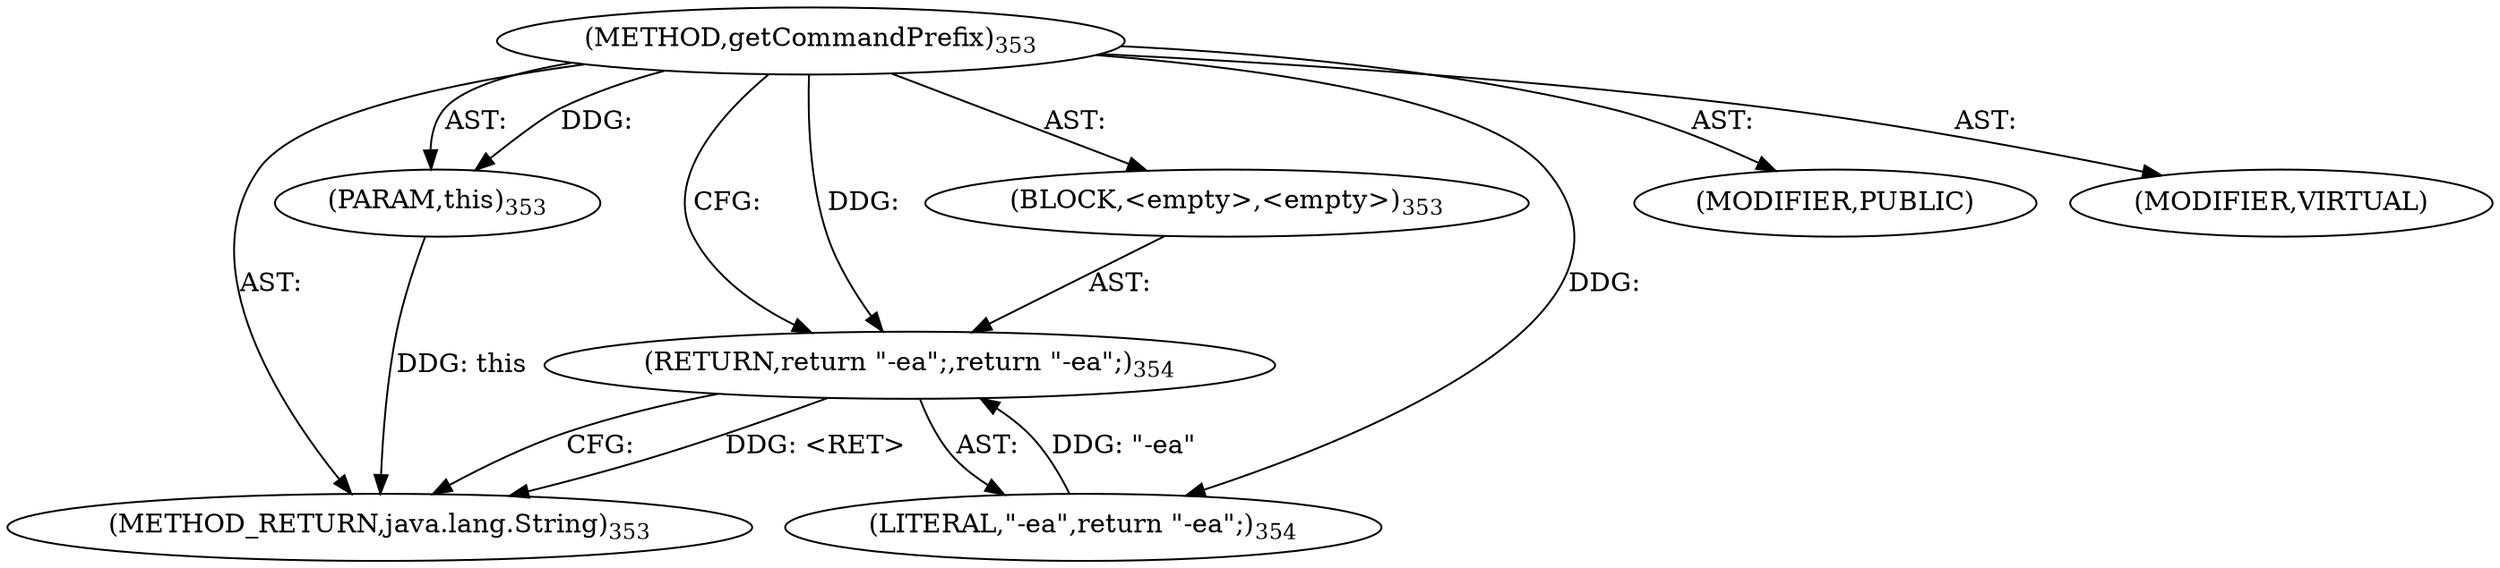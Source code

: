 digraph "getCommandPrefix" {  
"111669149714" [label = <(METHOD,getCommandPrefix)<SUB>353</SUB>> ]
"115964117019" [label = <(PARAM,this)<SUB>353</SUB>> ]
"25769803813" [label = <(BLOCK,&lt;empty&gt;,&lt;empty&gt;)<SUB>353</SUB>> ]
"146028888072" [label = <(RETURN,return &quot;-ea&quot;;,return &quot;-ea&quot;;)<SUB>354</SUB>> ]
"90194313240" [label = <(LITERAL,&quot;-ea&quot;,return &quot;-ea&quot;;)<SUB>354</SUB>> ]
"133143986219" [label = <(MODIFIER,PUBLIC)> ]
"133143986220" [label = <(MODIFIER,VIRTUAL)> ]
"128849018898" [label = <(METHOD_RETURN,java.lang.String)<SUB>353</SUB>> ]
  "111669149714" -> "115964117019"  [ label = "AST: "] 
  "111669149714" -> "25769803813"  [ label = "AST: "] 
  "111669149714" -> "133143986219"  [ label = "AST: "] 
  "111669149714" -> "133143986220"  [ label = "AST: "] 
  "111669149714" -> "128849018898"  [ label = "AST: "] 
  "25769803813" -> "146028888072"  [ label = "AST: "] 
  "146028888072" -> "90194313240"  [ label = "AST: "] 
  "146028888072" -> "128849018898"  [ label = "CFG: "] 
  "111669149714" -> "146028888072"  [ label = "CFG: "] 
  "146028888072" -> "128849018898"  [ label = "DDG: &lt;RET&gt;"] 
  "115964117019" -> "128849018898"  [ label = "DDG: this"] 
  "111669149714" -> "115964117019"  [ label = "DDG: "] 
  "90194313240" -> "146028888072"  [ label = "DDG: &quot;-ea&quot;"] 
  "111669149714" -> "146028888072"  [ label = "DDG: "] 
  "111669149714" -> "90194313240"  [ label = "DDG: "] 
}
